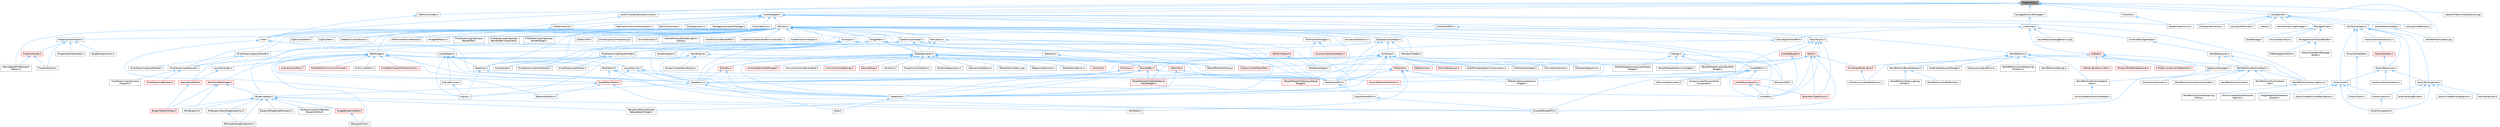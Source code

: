 digraph "PlatformFile.h"
{
 // INTERACTIVE_SVG=YES
 // LATEX_PDF_SIZE
  bgcolor="transparent";
  edge [fontname=Helvetica,fontsize=10,labelfontname=Helvetica,labelfontsize=10];
  node [fontname=Helvetica,fontsize=10,shape=box,height=0.2,width=0.4];
  Node1 [id="Node000001",label="PlatformFile.h",height=0.2,width=0.4,color="gray40", fillcolor="grey60", style="filled", fontcolor="black",tooltip=" "];
  Node1 -> Node2 [id="edge1_Node000001_Node000002",dir="back",color="steelblue1",style="solid",tooltip=" "];
  Node2 [id="Node000002",label="Core.h",height=0.2,width=0.4,color="grey40", fillcolor="white", style="filled",URL="$d6/dd7/Core_8h.html",tooltip=" "];
  Node2 -> Node3 [id="edge2_Node000002_Node000003",dir="back",color="steelblue1",style="solid",tooltip=" "];
  Node3 [id="Node000003",label="CoreUObject.h",height=0.2,width=0.4,color="grey40", fillcolor="white", style="filled",URL="$d0/ded/CoreUObject_8h.html",tooltip=" "];
  Node3 -> Node4 [id="edge3_Node000003_Node000004",dir="back",color="steelblue1",style="solid",tooltip=" "];
  Node4 [id="Node000004",label="Engine.h",height=0.2,width=0.4,color="grey40", fillcolor="white", style="filled",URL="$d1/d34/Public_2Engine_8h.html",tooltip=" "];
  Node3 -> Node5 [id="edge4_Node000003_Node000005",dir="back",color="steelblue1",style="solid",tooltip=" "];
  Node5 [id="Node000005",label="EngineMinimal.h",height=0.2,width=0.4,color="grey40", fillcolor="white", style="filled",URL="$d0/d2c/EngineMinimal_8h.html",tooltip=" "];
  Node5 -> Node4 [id="edge5_Node000005_Node000004",dir="back",color="steelblue1",style="solid",tooltip=" "];
  Node3 -> Node6 [id="edge6_Node000003_Node000006",dir="back",color="steelblue1",style="solid",tooltip=" "];
  Node6 [id="Node000006",label="SlateBasics.h",height=0.2,width=0.4,color="grey40", fillcolor="white", style="filled",URL="$da/d2f/SlateBasics_8h.html",tooltip=" "];
  Node6 -> Node4 [id="edge7_Node000006_Node000004",dir="back",color="steelblue1",style="solid",tooltip=" "];
  Node6 -> Node7 [id="edge8_Node000006_Node000007",dir="back",color="steelblue1",style="solid",tooltip=" "];
  Node7 [id="Node000007",label="Slate.h",height=0.2,width=0.4,color="grey40", fillcolor="white", style="filled",URL="$d2/dc0/Slate_8h.html",tooltip=" "];
  Node6 -> Node8 [id="edge9_Node000006_Node000008",dir="back",color="steelblue1",style="solid",tooltip=" "];
  Node8 [id="Node000008",label="SlateExtras.h",height=0.2,width=0.4,color="grey40", fillcolor="white", style="filled",URL="$d8/dec/SlateExtras_8h.html",tooltip=" "];
  Node8 -> Node7 [id="edge10_Node000008_Node000007",dir="back",color="steelblue1",style="solid",tooltip=" "];
  Node6 -> Node9 [id="edge11_Node000006_Node000009",dir="back",color="steelblue1",style="solid",tooltip=" "];
  Node9 [id="Node000009",label="UnrealEd.h",height=0.2,width=0.4,color="grey40", fillcolor="white", style="filled",URL="$d2/d5f/UnrealEd_8h.html",tooltip=" "];
  Node3 -> Node10 [id="edge12_Node000003_Node000010",dir="back",color="steelblue1",style="solid",tooltip=" "];
  Node10 [id="Node000010",label="SlateCore.h",height=0.2,width=0.4,color="grey40", fillcolor="white", style="filled",URL="$dc/d03/SlateCore_8h.html",tooltip=" "];
  Node10 -> Node4 [id="edge13_Node000010_Node000004",dir="back",color="steelblue1",style="solid",tooltip=" "];
  Node10 -> Node6 [id="edge14_Node000010_Node000006",dir="back",color="steelblue1",style="solid",tooltip=" "];
  Node2 -> Node4 [id="edge15_Node000002_Node000004",dir="back",color="steelblue1",style="solid",tooltip=" "];
  Node2 -> Node6 [id="edge16_Node000002_Node000006",dir="back",color="steelblue1",style="solid",tooltip=" "];
  Node1 -> Node11 [id="edge17_Node000001_Node000011",dir="back",color="steelblue1",style="solid",tooltip=" "];
  Node11 [id="Node000011",label="CoreDelegates.h",height=0.2,width=0.4,color="grey40", fillcolor="white", style="filled",URL="$d9/dc2/CoreDelegates_8h.html",tooltip=" "];
  Node11 -> Node12 [id="edge18_Node000011_Node000012",dir="back",color="steelblue1",style="solid",tooltip=" "];
  Node12 [id="Node000012",label="ApplicationLifecycleComponent.h",height=0.2,width=0.4,color="grey40", fillcolor="white", style="filled",URL="$de/db6/ApplicationLifecycleComponent_8h.html",tooltip=" "];
  Node11 -> Node13 [id="edge19_Node000011_Node000013",dir="back",color="steelblue1",style="solid",tooltip=" "];
  Node13 [id="Node000013",label="CallbackDevice.h",height=0.2,width=0.4,color="grey40", fillcolor="white", style="filled",URL="$d1/d7e/CallbackDevice_8h.html",tooltip=" "];
  Node13 -> Node2 [id="edge20_Node000013_Node000002",dir="back",color="steelblue1",style="solid",tooltip=" "];
  Node11 -> Node2 [id="edge21_Node000011_Node000002",dir="back",color="steelblue1",style="solid",tooltip=" "];
  Node11 -> Node14 [id="edge22_Node000011_Node000014",dir="back",color="steelblue1",style="solid",tooltip=" "];
  Node14 [id="Node000014",label="CoreSharedPCH.h",height=0.2,width=0.4,color="grey40", fillcolor="white", style="filled",URL="$d8/de5/CoreSharedPCH_8h.html",tooltip=" "];
  Node14 -> Node15 [id="edge23_Node000014_Node000015",dir="back",color="steelblue1",style="solid",tooltip=" "];
  Node15 [id="Node000015",label="CoreUObjectSharedPCH.h",height=0.2,width=0.4,color="grey40", fillcolor="white", style="filled",URL="$de/d2f/CoreUObjectSharedPCH_8h.html",tooltip=" "];
  Node15 -> Node16 [id="edge24_Node000015_Node000016",dir="back",color="steelblue1",style="solid",tooltip=" "];
  Node16 [id="Node000016",label="SlateSharedPCH.h",height=0.2,width=0.4,color="grey40", fillcolor="white", style="filled",URL="$d1/dfc/SlateSharedPCH_8h.html",tooltip=" "];
  Node16 -> Node17 [id="edge25_Node000016_Node000017",dir="back",color="steelblue1",style="solid",tooltip=" "];
  Node17 [id="Node000017",label="EngineSharedPCH.h",height=0.2,width=0.4,color="grey40", fillcolor="white", style="filled",URL="$dc/dbb/EngineSharedPCH_8h.html",tooltip=" "];
  Node17 -> Node18 [id="edge26_Node000017_Node000018",dir="back",color="steelblue1",style="solid",tooltip=" "];
  Node18 [id="Node000018",label="UnrealEdSharedPCH.h",height=0.2,width=0.4,color="grey40", fillcolor="white", style="filled",URL="$d1/de6/UnrealEdSharedPCH_8h.html",tooltip=" "];
  Node11 -> Node19 [id="edge27_Node000011_Node000019",dir="back",color="steelblue1",style="solid",tooltip=" "];
  Node19 [id="Node000019",label="KeyChainUtilities.h",height=0.2,width=0.4,color="grey40", fillcolor="white", style="filled",URL="$db/d66/KeyChainUtilities_8h.html",tooltip=" "];
  Node11 -> Node20 [id="edge28_Node000011_Node000020",dir="back",color="steelblue1",style="solid",tooltip=" "];
  Node20 [id="Node000020",label="NullApplication.h",height=0.2,width=0.4,color="grey40", fillcolor="white", style="filled",URL="$d8/deb/NullApplication_8h.html",tooltip=" "];
  Node11 -> Node21 [id="edge29_Node000011_Node000021",dir="back",color="steelblue1",style="solid",tooltip=" "];
  Node21 [id="Node000021",label="PackageLocalizationManager.h",height=0.2,width=0.4,color="grey40", fillcolor="white", style="filled",URL="$d6/d19/PackageLocalizationManager_8h.html",tooltip=" "];
  Node11 -> Node22 [id="edge30_Node000011_Node000022",dir="back",color="steelblue1",style="solid",tooltip=" "];
  Node22 [id="Node000022",label="RuntimeErrors.h",height=0.2,width=0.4,color="grey40", fillcolor="white", style="filled",URL="$de/d4b/RuntimeErrors_8h.html",tooltip=" "];
  Node11 -> Node23 [id="edge31_Node000011_Node000023",dir="back",color="steelblue1",style="solid",tooltip=" "];
  Node23 [id="Node000023",label="SWindow.h",height=0.2,width=0.4,color="grey40", fillcolor="white", style="filled",URL="$d2/d6d/SWindow_8h.html",tooltip=" "];
  Node23 -> Node24 [id="edge32_Node000023_Node000024",dir="back",color="steelblue1",style="solid",tooltip=" "];
  Node24 [id="Node000024",label="AnimationEditorUtils.h",height=0.2,width=0.4,color="grey40", fillcolor="white", style="filled",URL="$df/d23/AnimationEditorUtils_8h.html",tooltip=" "];
  Node23 -> Node25 [id="edge33_Node000023_Node000025",dir="back",color="steelblue1",style="solid",tooltip=" "];
  Node25 [id="Node000025",label="BlueprintEditor.h",height=0.2,width=0.4,color="grey40", fillcolor="white", style="filled",URL="$df/d7d/BlueprintEditor_8h.html",tooltip=" "];
  Node25 -> Node26 [id="edge34_Node000025_Node000026",dir="back",color="steelblue1",style="solid",tooltip=" "];
  Node26 [id="Node000026",label="BPVariableDragDropAction.h",height=0.2,width=0.4,color="grey40", fillcolor="white", style="filled",URL="$dd/d23/BPVariableDragDropAction_8h.html",tooltip=" "];
  Node25 -> Node27 [id="edge35_Node000025_Node000027",dir="back",color="steelblue1",style="solid",tooltip=" "];
  Node27 [id="Node000027",label="BlueprintDragDropMenuItem.h",height=0.2,width=0.4,color="grey40", fillcolor="white", style="filled",URL="$dc/deb/BlueprintDragDropMenuItem_8h.html",tooltip=" "];
  Node25 -> Node28 [id="edge36_Node000025_Node000028",dir="back",color="steelblue1",style="solid",tooltip=" "];
  Node28 [id="Node000028",label="BlueprintEditorModes.h",height=0.2,width=0.4,color="red", fillcolor="#FFF0F0", style="filled",URL="$d9/d70/BlueprintEditorModes_8h.html",tooltip=" "];
  Node25 -> Node30 [id="edge37_Node000025_Node000030",dir="back",color="steelblue1",style="solid",tooltip=" "];
  Node30 [id="Node000030",label="IDisplayClusterConfigurator\lBlueprintEditor.h",height=0.2,width=0.4,color="grey40", fillcolor="white", style="filled",URL="$dd/d4b/IDisplayClusterConfiguratorBlueprintEditor_8h.html",tooltip=" "];
  Node25 -> Node31 [id="edge38_Node000025_Node000031",dir="back",color="steelblue1",style="solid",tooltip=" "];
  Node31 [id="Node000031",label="MyBlueprintItemDragDropAction.h",height=0.2,width=0.4,color="grey40", fillcolor="white", style="filled",URL="$da/d11/MyBlueprintItemDragDropAction_8h.html",tooltip=" "];
  Node31 -> Node26 [id="edge39_Node000031_Node000026",dir="back",color="steelblue1",style="solid",tooltip=" "];
  Node25 -> Node32 [id="edge40_Node000025_Node000032",dir="back",color="steelblue1",style="solid",tooltip=" "];
  Node32 [id="Node000032",label="SBlueprintEditorSelected\lDebugObjectWidget.h",height=0.2,width=0.4,color="grey40", fillcolor="white", style="filled",URL="$de/d6c/SBlueprintEditorSelectedDebugObjectWidget_8h.html",tooltip=" "];
  Node25 -> Node33 [id="edge41_Node000025_Node000033",dir="back",color="steelblue1",style="solid",tooltip=" "];
  Node33 [id="Node000033",label="SMyBlueprint.h",height=0.2,width=0.4,color="grey40", fillcolor="white", style="filled",URL="$d3/d34/SMyBlueprint_8h.html",tooltip=" "];
  Node25 -> Node34 [id="edge42_Node000025_Node000034",dir="back",color="steelblue1",style="solid",tooltip=" "];
  Node34 [id="Node000034",label="SSCSEditor.h",height=0.2,width=0.4,color="grey40", fillcolor="white", style="filled",URL="$d0/d2e/SSCSEditor_8h.html",tooltip=" "];
  Node25 -> Node35 [id="edge43_Node000025_Node000035",dir="back",color="steelblue1",style="solid",tooltip=" "];
  Node35 [id="Node000035",label="WidgetBlueprintEditor.h",height=0.2,width=0.4,color="red", fillcolor="#FFF0F0", style="filled",URL="$d6/d04/WidgetBlueprintEditor_8h.html",tooltip=" "];
  Node35 -> Node36 [id="edge44_Node000035_Node000036",dir="back",color="steelblue1",style="solid",tooltip=" "];
  Node36 [id="Node000036",label="SDesignerView.h",height=0.2,width=0.4,color="grey40", fillcolor="white", style="filled",URL="$d2/d14/SDesignerView_8h.html",tooltip=" "];
  Node23 -> Node38 [id="edge45_Node000023_Node000038",dir="back",color="steelblue1",style="solid",tooltip=" "];
  Node38 [id="Node000038",label="Dialogs.h",height=0.2,width=0.4,color="grey40", fillcolor="white", style="filled",URL="$d2/d5c/Dialogs_8h.html",tooltip=" "];
  Node38 -> Node39 [id="edge46_Node000038_Node000039",dir="back",color="steelblue1",style="solid",tooltip=" "];
  Node39 [id="Node000039",label="SRigVMGraphBreakLinksWidget.h",height=0.2,width=0.4,color="grey40", fillcolor="white", style="filled",URL="$d8/d4a/SRigVMGraphBreakLinksWidget_8h.html",tooltip=" "];
  Node38 -> Node40 [id="edge47_Node000038_Node000040",dir="back",color="steelblue1",style="solid",tooltip=" "];
  Node40 [id="Node000040",label="SRigVMGraphFunctionBulkEdit\lWidget.h",height=0.2,width=0.4,color="grey40", fillcolor="white", style="filled",URL="$db/dbf/SRigVMGraphFunctionBulkEditWidget_8h.html",tooltip=" "];
  Node38 -> Node41 [id="edge48_Node000038_Node000041",dir="back",color="steelblue1",style="solid",tooltip=" "];
  Node41 [id="Node000041",label="SRigVMGraphFunctionLocalization\lWidget.h",height=0.2,width=0.4,color="grey40", fillcolor="white", style="filled",URL="$dd/d59/SRigVMGraphFunctionLocalizationWidget_8h.html",tooltip=" "];
  Node38 -> Node9 [id="edge49_Node000038_Node000009",dir="back",color="steelblue1",style="solid",tooltip=" "];
  Node23 -> Node42 [id="edge50_Node000023_Node000042",dir="back",color="steelblue1",style="solid",tooltip=" "];
  Node42 [id="Node000042",label="DlgPickAssetPath.h",height=0.2,width=0.4,color="grey40", fillcolor="white", style="filled",URL="$db/d31/DlgPickAssetPath_8h.html",tooltip=" "];
  Node23 -> Node43 [id="edge51_Node000023_Node000043",dir="back",color="steelblue1",style="solid",tooltip=" "];
  Node43 [id="Node000043",label="DlgPickPath.h",height=0.2,width=0.4,color="grey40", fillcolor="white", style="filled",URL="$d9/d16/DlgPickPath_8h.html",tooltip=" "];
  Node23 -> Node44 [id="edge52_Node000023_Node000044",dir="back",color="steelblue1",style="solid",tooltip=" "];
  Node44 [id="Node000044",label="EditorEngine.h",height=0.2,width=0.4,color="grey40", fillcolor="white", style="filled",URL="$da/d0c/EditorEngine_8h.html",tooltip=" "];
  Node44 -> Node45 [id="edge53_Node000044_Node000045",dir="back",color="steelblue1",style="solid",tooltip=" "];
  Node45 [id="Node000045",label="BookMarkTypeActions.h",height=0.2,width=0.4,color="red", fillcolor="#FFF0F0", style="filled",URL="$d0/d2f/BookMarkTypeActions_8h.html",tooltip=" "];
  Node44 -> Node47 [id="edge54_Node000044_Node000047",dir="back",color="steelblue1",style="solid",tooltip=" "];
  Node47 [id="Node000047",label="Editor.h",height=0.2,width=0.4,color="red", fillcolor="#FFF0F0", style="filled",URL="$de/d6e/Editor_8h.html",tooltip=" "];
  Node47 -> Node48 [id="edge55_Node000047_Node000048",dir="back",color="steelblue1",style="solid",tooltip=" "];
  Node48 [id="Node000048",label="AnimGraphNode_Base.h",height=0.2,width=0.4,color="red", fillcolor="#FFF0F0", style="filled",URL="$d0/dfb/AnimGraphNode__Base_8h.html",tooltip=" "];
  Node48 -> Node139 [id="edge56_Node000048_Node000139",dir="back",color="steelblue1",style="solid",tooltip=" "];
  Node139 [id="Node000139",label="K2Node_AnimNodeReference.h",height=0.2,width=0.4,color="grey40", fillcolor="white", style="filled",URL="$d2/d81/K2Node__AnimNodeReference_8h.html",tooltip=" "];
  Node47 -> Node45 [id="edge57_Node000047_Node000045",dir="back",color="steelblue1",style="solid",tooltip=" "];
  Node47 -> Node142 [id="edge58_Node000047_Node000142",dir="back",color="steelblue1",style="solid",tooltip=" "];
  Node142 [id="Node000142",label="DisplayClusterObjectRef.h",height=0.2,width=0.4,color="red", fillcolor="#FFF0F0", style="filled",URL="$d9/d87/DisplayClusterObjectRef_8h.html",tooltip=" "];
  Node47 -> Node219 [id="edge59_Node000047_Node000219",dir="back",color="steelblue1",style="solid",tooltip=" "];
  Node219 [id="Node000219",label="SubTrackEditorBase.h",height=0.2,width=0.4,color="grey40", fillcolor="white", style="filled",URL="$db/d33/SubTrackEditorBase_8h.html",tooltip=" "];
  Node47 -> Node9 [id="edge60_Node000047_Node000009",dir="back",color="steelblue1",style="solid",tooltip=" "];
  Node47 -> Node220 [id="edge61_Node000047_Node000220",dir="back",color="steelblue1",style="solid",tooltip=" "];
  Node220 [id="Node000220",label="UnrealEdMisc.h",height=0.2,width=0.4,color="grey40", fillcolor="white", style="filled",URL="$da/d70/UnrealEdMisc_8h.html",tooltip=" "];
  Node220 -> Node221 [id="edge62_Node000220_Node000221",dir="back",color="steelblue1",style="solid",tooltip=" "];
  Node221 [id="Node000221",label="AssetEditorToolkit.h",height=0.2,width=0.4,color="red", fillcolor="#FFF0F0", style="filled",URL="$d9/d8b/AssetEditorToolkit_8h.html",tooltip=" "];
  Node221 -> Node170 [id="edge63_Node000221_Node000170",dir="back",color="steelblue1",style="solid",tooltip=" "];
  Node170 [id="Node000170",label="BaseAssetToolkit.h",height=0.2,width=0.4,color="grey40", fillcolor="white", style="filled",URL="$d4/d85/BaseAssetToolkit_8h.html",tooltip=" "];
  Node221 -> Node25 [id="edge64_Node000221_Node000025",dir="back",color="steelblue1",style="solid",tooltip=" "];
  Node221 -> Node18 [id="edge65_Node000221_Node000018",dir="back",color="steelblue1",style="solid",tooltip=" "];
  Node220 -> Node263 [id="edge66_Node000220_Node000263",dir="back",color="steelblue1",style="solid",tooltip=" "];
  Node263 [id="Node000263",label="DisplayClusterPreviewShare\lComponent.h",height=0.2,width=0.4,color="grey40", fillcolor="white", style="filled",URL="$d0/d2c/DisplayClusterPreviewShareComponent_8h.html",tooltip=" "];
  Node220 -> Node264 [id="edge67_Node000220_Node000264",dir="back",color="steelblue1",style="solid",tooltip=" "];
  Node264 [id="Node000264",label="FractureEditorModeToolkit.h",height=0.2,width=0.4,color="red", fillcolor="#FFF0F0", style="filled",URL="$da/d01/FractureEditorModeToolkit_8h.html",tooltip=" "];
  Node220 -> Node165 [id="edge68_Node000220_Node000165",dir="back",color="steelblue1",style="solid",tooltip=" "];
  Node165 [id="Node000165",label="LevelEditorViewport.h",height=0.2,width=0.4,color="red", fillcolor="#FFF0F0", style="filled",URL="$d4/ddf/LevelEditorViewport_8h.html",tooltip=" "];
  Node165 -> Node45 [id="edge69_Node000165_Node000045",dir="back",color="steelblue1",style="solid",tooltip=" "];
  Node165 -> Node9 [id="edge70_Node000165_Node000009",dir="back",color="steelblue1",style="solid",tooltip=" "];
  Node220 -> Node9 [id="edge71_Node000220_Node000009",dir="back",color="steelblue1",style="solid",tooltip=" "];
  Node220 -> Node265 [id="edge72_Node000220_Node000265",dir="back",color="steelblue1",style="solid",tooltip=" "];
  Node265 [id="Node000265",label="VPScoutingSubsystem.h",height=0.2,width=0.4,color="grey40", fillcolor="white", style="filled",URL="$df/d2a/VPScoutingSubsystem_8h.html",tooltip=" "];
  Node47 -> Node18 [id="edge73_Node000047_Node000018",dir="back",color="steelblue1",style="solid",tooltip=" "];
  Node44 -> Node9 [id="edge74_Node000044_Node000009",dir="back",color="steelblue1",style="solid",tooltip=" "];
  Node44 -> Node266 [id="edge75_Node000044_Node000266",dir="back",color="steelblue1",style="solid",tooltip=" "];
  Node266 [id="Node000266",label="UnrealEdEngine.h",height=0.2,width=0.4,color="red", fillcolor="#FFF0F0", style="filled",URL="$d2/d51/UnrealEdEngine_8h.html",tooltip=" "];
  Node266 -> Node9 [id="edge76_Node000266_Node000009",dir="back",color="steelblue1",style="solid",tooltip=" "];
  Node44 -> Node18 [id="edge77_Node000044_Node000018",dir="back",color="steelblue1",style="solid",tooltip=" "];
  Node23 -> Node268 [id="edge78_Node000023_Node000268",dir="back",color="steelblue1",style="solid",tooltip=" "];
  Node268 [id="Node000268",label="FeedbackContextEditor.h",height=0.2,width=0.4,color="grey40", fillcolor="white", style="filled",URL="$de/d93/FeedbackContextEditor_8h.html",tooltip=" "];
  Node23 -> Node269 [id="edge79_Node000023_Node000269",dir="back",color="steelblue1",style="solid",tooltip=" "];
  Node269 [id="Node000269",label="GameEngine.h",height=0.2,width=0.4,color="grey40", fillcolor="white", style="filled",URL="$d7/d1f/GameEngine_8h.html",tooltip=" "];
  Node269 -> Node270 [id="edge80_Node000269_Node000270",dir="back",color="steelblue1",style="solid",tooltip=" "];
  Node270 [id="Node000270",label="DisplayClusterGameEngine.h",height=0.2,width=0.4,color="grey40", fillcolor="white", style="filled",URL="$da/d8f/DisplayClusterGameEngine_8h.html",tooltip=" "];
  Node269 -> Node142 [id="edge81_Node000269_Node000142",dir="back",color="steelblue1",style="solid",tooltip=" "];
  Node269 -> Node4 [id="edge82_Node000269_Node000004",dir="back",color="steelblue1",style="solid",tooltip=" "];
  Node23 -> Node271 [id="edge83_Node000023_Node000271",dir="back",color="steelblue1",style="solid",tooltip=" "];
  Node271 [id="Node000271",label="IPIEPreviewDeviceModule.h",height=0.2,width=0.4,color="grey40", fillcolor="white", style="filled",URL="$d1/d37/IPIEPreviewDeviceModule_8h.html",tooltip=" "];
  Node23 -> Node272 [id="edge84_Node000023_Node000272",dir="back",color="steelblue1",style="solid",tooltip=" "];
  Node272 [id="Node000272",label="IPixelStreaming2InputHandler.h",height=0.2,width=0.4,color="grey40", fillcolor="white", style="filled",URL="$df/d15/IPixelStreaming2InputHandler_8h.html",tooltip=" "];
  Node272 -> Node273 [id="edge85_Node000272_Node000273",dir="back",color="steelblue1",style="solid",tooltip=" "];
  Node273 [id="Node000273",label="IPixelStreaming2InputModule.h",height=0.2,width=0.4,color="grey40", fillcolor="white", style="filled",URL="$df/d2f/IPixelStreaming2InputModule_8h.html",tooltip=" "];
  Node272 -> Node274 [id="edge86_Node000272_Node000274",dir="back",color="steelblue1",style="solid",tooltip=" "];
  Node274 [id="Node000274",label="IPixelStreaming2Module.h",height=0.2,width=0.4,color="grey40", fillcolor="white", style="filled",URL="$d5/dad/IPixelStreaming2Module_8h.html",tooltip=" "];
  Node272 -> Node275 [id="edge87_Node000272_Node000275",dir="back",color="steelblue1",style="solid",tooltip=" "];
  Node275 [id="Node000275",label="InputHandler.h",height=0.2,width=0.4,color="grey40", fillcolor="white", style="filled",URL="$df/d2f/InputHandler_8h.html",tooltip=" "];
  Node23 -> Node276 [id="edge88_Node000023_Node000276",dir="back",color="steelblue1",style="solid",tooltip=" "];
  Node276 [id="Node000276",label="IPixelStreamingInputHandler.h",height=0.2,width=0.4,color="grey40", fillcolor="white", style="filled",URL="$d2/d0f/IPixelStreamingInputHandler_8h.html",tooltip=" "];
  Node276 -> Node277 [id="edge89_Node000276_Node000277",dir="back",color="steelblue1",style="solid",tooltip=" "];
  Node277 [id="Node000277",label="IPixelStreamingInputModule.h",height=0.2,width=0.4,color="grey40", fillcolor="white", style="filled",URL="$da/d36/IPixelStreamingInputModule_8h.html",tooltip=" "];
  Node276 -> Node278 [id="edge90_Node000276_Node000278",dir="back",color="steelblue1",style="solid",tooltip=" "];
  Node278 [id="Node000278",label="IPixelStreamingStreamer.h",height=0.2,width=0.4,color="grey40", fillcolor="white", style="filled",URL="$d8/d28/IPixelStreamingStreamer_8h.html",tooltip=" "];
  Node278 -> Node279 [id="edge91_Node000278_Node000279",dir="back",color="steelblue1",style="solid",tooltip=" "];
  Node279 [id="Node000279",label="IPixelStreamingModule.h",height=0.2,width=0.4,color="red", fillcolor="#FFF0F0", style="filled",URL="$d2/d87/IPixelStreamingModule_8h.html",tooltip=" "];
  Node278 -> Node281 [id="edge92_Node000278_Node000281",dir="back",color="steelblue1",style="solid",tooltip=" "];
  Node281 [id="Node000281",label="PixelStreamingVideoInput\lViewport.h",height=0.2,width=0.4,color="grey40", fillcolor="white", style="filled",URL="$d1/dbc/PixelStreamingVideoInputViewport_8h.html",tooltip=" "];
  Node23 -> Node278 [id="edge93_Node000023_Node000278",dir="back",color="steelblue1",style="solid",tooltip=" "];
  Node23 -> Node282 [id="edge94_Node000023_Node000282",dir="back",color="steelblue1",style="solid",tooltip=" "];
  Node282 [id="Node000282",label="IWidgetReflector.h",height=0.2,width=0.4,color="grey40", fillcolor="white", style="filled",URL="$d4/d66/IWidgetReflector_8h.html",tooltip=" "];
  Node23 -> Node275 [id="edge95_Node000023_Node000275",dir="back",color="steelblue1",style="solid",tooltip=" "];
  Node23 -> Node283 [id="edge96_Node000023_Node000283",dir="back",color="steelblue1",style="solid",tooltip=" "];
  Node283 [id="Node000283",label="MenuStack.h",height=0.2,width=0.4,color="grey40", fillcolor="white", style="filled",URL="$d8/d80/MenuStack_8h.html",tooltip=" "];
  Node283 -> Node284 [id="edge97_Node000283_Node000284",dir="back",color="steelblue1",style="solid",tooltip=" "];
  Node284 [id="Node000284",label="SlateApplication.h",height=0.2,width=0.4,color="grey40", fillcolor="white", style="filled",URL="$db/d28/SlateApplication_8h.html",tooltip=" "];
  Node284 -> Node285 [id="edge98_Node000284_Node000285",dir="back",color="steelblue1",style="solid",tooltip=" "];
  Node285 [id="Node000285",label="AnimatedAttributeManager.h",height=0.2,width=0.4,color="red", fillcolor="#FFF0F0", style="filled",URL="$d8/d68/AnimatedAttributeManager_8h.html",tooltip=" "];
  Node284 -> Node287 [id="edge99_Node000284_Node000287",dir="back",color="steelblue1",style="solid",tooltip=" "];
  Node287 [id="Node000287",label="CommonUIActionRouterBase.h",height=0.2,width=0.4,color="grey40", fillcolor="white", style="filled",URL="$d9/dd5/CommonUIActionRouterBase_8h.html",tooltip=" "];
  Node284 -> Node288 [id="edge100_Node000284_Node000288",dir="back",color="steelblue1",style="solid",tooltip=" "];
  Node288 [id="Node000288",label="CommonUIInputSettings.h",height=0.2,width=0.4,color="red", fillcolor="#FFF0F0", style="filled",URL="$d4/d5b/CommonUIInputSettings_8h.html",tooltip=" "];
  Node284 -> Node290 [id="edge101_Node000284_Node000290",dir="back",color="steelblue1",style="solid",tooltip=" "];
  Node290 [id="Node000290",label="DelayedDrag.h",height=0.2,width=0.4,color="red", fillcolor="#FFF0F0", style="filled",URL="$d7/d2b/DelayedDrag_8h.html",tooltip=" "];
  Node284 -> Node315 [id="edge102_Node000284_Node000315",dir="back",color="steelblue1",style="solid",tooltip=" "];
  Node315 [id="Node000315",label="PaintUtils.h",height=0.2,width=0.4,color="grey40", fillcolor="white", style="filled",URL="$d9/da6/PaintUtils_8h.html",tooltip=" "];
  Node284 -> Node316 [id="edge103_Node000284_Node000316",dir="back",color="steelblue1",style="solid",tooltip=" "];
  Node316 [id="Node000316",label="PropertyInfoViewStyle.h",height=0.2,width=0.4,color="grey40", fillcolor="white", style="filled",URL="$d0/da8/PropertyInfoViewStyle_8h.html",tooltip=" "];
  Node284 -> Node317 [id="edge104_Node000284_Node000317",dir="back",color="steelblue1",style="solid",tooltip=" "];
  Node317 [id="Node000317",label="SComboBox.h",height=0.2,width=0.4,color="red", fillcolor="#FFF0F0", style="filled",URL="$d2/dd5/SComboBox_8h.html",tooltip=" "];
  Node317 -> Node32 [id="edge105_Node000317_Node000032",dir="back",color="steelblue1",style="solid",tooltip=" "];
  Node317 -> Node332 [id="edge106_Node000317_Node000332",dir="back",color="steelblue1",style="solid",tooltip=" "];
  Node332 [id="Node000332",label="SRigVMGraphPinEditableName\lValueWidget.h",height=0.2,width=0.4,color="red", fillcolor="#FFF0F0", style="filled",URL="$da/d0c/SRigVMGraphPinEditableNameValueWidget_8h.html",tooltip=" "];
  Node317 -> Node335 [id="edge107_Node000317_Node000335",dir="back",color="steelblue1",style="solid",tooltip=" "];
  Node335 [id="Node000335",label="SRigVMGraphPinNameListValue\lWidget.h",height=0.2,width=0.4,color="red", fillcolor="#FFF0F0", style="filled",URL="$dc/dac/SRigVMGraphPinNameListValueWidget_8h.html",tooltip=" "];
  Node317 -> Node6 [id="edge108_Node000317_Node000006",dir="back",color="steelblue1",style="solid",tooltip=" "];
  Node317 -> Node8 [id="edge109_Node000317_Node000008",dir="back",color="steelblue1",style="solid",tooltip=" "];
  Node317 -> Node16 [id="edge110_Node000317_Node000016",dir="back",color="steelblue1",style="solid",tooltip=" "];
  Node284 -> Node351 [id="edge111_Node000284_Node000351",dir="back",color="steelblue1",style="solid",tooltip=" "];
  Node351 [id="Node000351",label="SGridLineSpacingList.h",height=0.2,width=0.4,color="grey40", fillcolor="white", style="filled",URL="$db/d48/SGridLineSpacingList_8h.html",tooltip=" "];
  Node284 -> Node352 [id="edge112_Node000284_Node000352",dir="back",color="steelblue1",style="solid",tooltip=" "];
  Node352 [id="Node000352",label="SNumericDropDown.h",height=0.2,width=0.4,color="grey40", fillcolor="white", style="filled",URL="$d3/d12/SNumericDropDown_8h.html",tooltip=" "];
  Node284 -> Node235 [id="edge113_Node000284_Node000235",dir="back",color="steelblue1",style="solid",tooltip=" "];
  Node235 [id="Node000235",label="SRigVMActionMenu.cpp",height=0.2,width=0.4,color="grey40", fillcolor="white", style="filled",URL="$dc/d4c/SRigVMActionMenu_8cpp.html",tooltip=" "];
  Node284 -> Node353 [id="edge114_Node000284_Node000353",dir="back",color="steelblue1",style="solid",tooltip=" "];
  Node353 [id="Node000353",label="SRigVMBulkEditDialog.h",height=0.2,width=0.4,color="grey40", fillcolor="white", style="filled",URL="$dd/d89/SRigVMBulkEditDialog_8h.html",tooltip=" "];
  Node284 -> Node354 [id="edge115_Node000284_Node000354",dir="back",color="steelblue1",style="solid",tooltip=" "];
  Node354 [id="Node000354",label="SSegmentedControl.h",height=0.2,width=0.4,color="grey40", fillcolor="white", style="filled",URL="$d3/d4f/SSegmentedControl_8h.html",tooltip=" "];
  Node284 -> Node355 [id="edge116_Node000284_Node000355",dir="back",color="steelblue1",style="solid",tooltip=" "];
  Node355 [id="Node000355",label="SSpinBox.h",height=0.2,width=0.4,color="red", fillcolor="#FFF0F0", style="filled",URL="$d5/da5/SSpinBox_8h.html",tooltip=" "];
  Node355 -> Node6 [id="edge117_Node000355_Node000006",dir="back",color="steelblue1",style="solid",tooltip=" "];
  Node355 -> Node8 [id="edge118_Node000355_Node000008",dir="back",color="steelblue1",style="solid",tooltip=" "];
  Node284 -> Node6 [id="edge119_Node000284_Node000006",dir="back",color="steelblue1",style="solid",tooltip=" "];
  Node284 -> Node8 [id="edge120_Node000284_Node000008",dir="back",color="steelblue1",style="solid",tooltip=" "];
  Node284 -> Node369 [id="edge121_Node000284_Node000369",dir="back",color="steelblue1",style="solid",tooltip=" "];
  Node369 [id="Node000369",label="SlateMaterialBrush.h",height=0.2,width=0.4,color="grey40", fillcolor="white", style="filled",URL="$d0/d58/SlateMaterialBrush_8h.html",tooltip=" "];
  Node284 -> Node16 [id="edge122_Node000284_Node000016",dir="back",color="steelblue1",style="solid",tooltip=" "];
  Node284 -> Node219 [id="edge123_Node000284_Node000219",dir="back",color="steelblue1",style="solid",tooltip=" "];
  Node284 -> Node370 [id="edge124_Node000284_Node000370",dir="back",color="steelblue1",style="solid",tooltip=" "];
  Node370 [id="Node000370",label="UtilsCore.h",height=0.2,width=0.4,color="red", fillcolor="#FFF0F0", style="filled",URL="$d2/d12/UtilsCore_8h.html",tooltip=" "];
  Node283 -> Node6 [id="edge125_Node000283_Node000006",dir="back",color="steelblue1",style="solid",tooltip=" "];
  Node283 -> Node8 [id="edge126_Node000283_Node000008",dir="back",color="steelblue1",style="solid",tooltip=" "];
  Node283 -> Node16 [id="edge127_Node000283_Node000016",dir="back",color="steelblue1",style="solid",tooltip=" "];
  Node23 -> Node372 [id="edge128_Node000023_Node000372",dir="back",color="steelblue1",style="solid",tooltip=" "];
  Node372 [id="Node000372",label="NotificationManager.h",height=0.2,width=0.4,color="grey40", fillcolor="white", style="filled",URL="$dc/dc7/NotificationManager_8h.html",tooltip=" "];
  Node372 -> Node373 [id="edge129_Node000372_Node000373",dir="back",color="steelblue1",style="solid",tooltip=" "];
  Node373 [id="Node000373",label="AsyncCompilationHelpers.h",height=0.2,width=0.4,color="red", fillcolor="#FFF0F0", style="filled",URL="$df/df6/AsyncCompilationHelpers_8h.html",tooltip=" "];
  Node372 -> Node8 [id="edge130_Node000372_Node000008",dir="back",color="steelblue1",style="solid",tooltip=" "];
  Node23 -> Node376 [id="edge131_Node000023_Node000376",dir="back",color="steelblue1",style="solid",tooltip=" "];
  Node376 [id="Node000376",label="PixelStreamingVideoInput\lBackBuffer.h",height=0.2,width=0.4,color="grey40", fillcolor="white", style="filled",URL="$d8/d0b/PixelStreamingVideoInputBackBuffer_8h.html",tooltip=" "];
  Node23 -> Node377 [id="edge132_Node000023_Node000377",dir="back",color="steelblue1",style="solid",tooltip=" "];
  Node377 [id="Node000377",label="PixelStreamingVideoInput\lBackBufferComposited.h",height=0.2,width=0.4,color="grey40", fillcolor="white", style="filled",URL="$d8/d36/PixelStreamingVideoInputBackBufferComposited_8h.html",tooltip=" "];
  Node23 -> Node378 [id="edge133_Node000023_Node000378",dir="back",color="steelblue1",style="solid",tooltip=" "];
  Node378 [id="Node000378",label="PixelStreamingVideoInput\lRenderTarget.h",height=0.2,width=0.4,color="grey40", fillcolor="white", style="filled",URL="$da/de2/PixelStreamingVideoInputRenderTarget_8h.html",tooltip=" "];
  Node23 -> Node379 [id="edge134_Node000023_Node000379",dir="back",color="steelblue1",style="solid",tooltip=" "];
  Node379 [id="Node000379",label="PropertyEditorModule.h",height=0.2,width=0.4,color="grey40", fillcolor="white", style="filled",URL="$d5/d90/PropertyEditorModule_8h.html",tooltip=" "];
  Node379 -> Node380 [id="edge135_Node000379_Node000380",dir="back",color="steelblue1",style="solid",tooltip=" "];
  Node380 [id="Node000380",label="IPropertyRowGenerator.h",height=0.2,width=0.4,color="grey40", fillcolor="white", style="filled",URL="$d0/df2/IPropertyRowGenerator_8h.html",tooltip=" "];
  Node379 -> Node381 [id="edge136_Node000379_Node000381",dir="back",color="steelblue1",style="solid",tooltip=" "];
  Node381 [id="Node000381",label="ISinglePropertyView.h",height=0.2,width=0.4,color="grey40", fillcolor="white", style="filled",URL="$de/d4c/ISinglePropertyView_8h.html",tooltip=" "];
  Node379 -> Node382 [id="edge137_Node000379_Node000382",dir="back",color="steelblue1",style="solid",tooltip=" "];
  Node382 [id="Node000382",label="PropertyEditing.h",height=0.2,width=0.4,color="grey40", fillcolor="white", style="filled",URL="$d9/d30/PropertyEditing_8h.html",tooltip=" "];
  Node379 -> Node383 [id="edge138_Node000379_Node000383",dir="back",color="steelblue1",style="solid",tooltip=" "];
  Node383 [id="Node000383",label="PropertyHandle.h",height=0.2,width=0.4,color="red", fillcolor="#FFF0F0", style="filled",URL="$d7/d90/PropertyHandle_8h.html",tooltip=" "];
  Node383 -> Node382 [id="edge139_Node000383_Node000382",dir="back",color="steelblue1",style="solid",tooltip=" "];
  Node383 -> Node430 [id="edge140_Node000383_Node000430",dir="back",color="steelblue1",style="solid",tooltip=" "];
  Node430 [id="Node000430",label="SSkinWeightProfileImport\lOptions.h",height=0.2,width=0.4,color="grey40", fillcolor="white", style="filled",URL="$d9/d21/SSkinWeightProfileImportOptions_8h.html",tooltip=" "];
  Node23 -> Node417 [id="edge141_Node000023_Node000417",dir="back",color="steelblue1",style="solid",tooltip=" "];
  Node417 [id="Node000417",label="SBlueprintDiff.h",height=0.2,width=0.4,color="grey40", fillcolor="white", style="filled",URL="$de/d6d/SBlueprintDiff_8h.html",tooltip=" "];
  Node23 -> Node413 [id="edge142_Node000023_Node000413",dir="back",color="steelblue1",style="solid",tooltip=" "];
  Node413 [id="Node000413",label="SDetailsDiff.h",height=0.2,width=0.4,color="grey40", fillcolor="white", style="filled",URL="$da/d09/SDetailsDiff_8h.html",tooltip=" "];
  Node23 -> Node432 [id="edge143_Node000023_Node000432",dir="back",color="steelblue1",style="solid",tooltip=" "];
  Node432 [id="Node000432",label="SFilterExpressionHelpDialog.h",height=0.2,width=0.4,color="grey40", fillcolor="white", style="filled",URL="$d5/dd4/SFilterExpressionHelpDialog_8h.html",tooltip=" "];
  Node23 -> Node353 [id="edge144_Node000023_Node000353",dir="back",color="steelblue1",style="solid",tooltip=" "];
  Node23 -> Node178 [id="edge145_Node000023_Node000178",dir="back",color="steelblue1",style="solid",tooltip=" "];
  Node178 [id="Node000178",label="SSkeletonWidget.h",height=0.2,width=0.4,color="grey40", fillcolor="white", style="filled",URL="$dd/da7/SSkeletonWidget_8h.html",tooltip=" "];
  Node23 -> Node430 [id="edge146_Node000023_Node000430",dir="back",color="steelblue1",style="solid",tooltip=" "];
  Node23 -> Node433 [id="edge147_Node000023_Node000433",dir="back",color="steelblue1",style="solid",tooltip=" "];
  Node433 [id="Node000433",label="SViewport.h",height=0.2,width=0.4,color="grey40", fillcolor="white", style="filled",URL="$d8/db1/SViewport_8h.html",tooltip=" "];
  Node433 -> Node269 [id="edge148_Node000433_Node000269",dir="back",color="steelblue1",style="solid",tooltip=" "];
  Node433 -> Node434 [id="edge149_Node000433_Node000434",dir="back",color="steelblue1",style="solid",tooltip=" "];
  Node434 [id="Node000434",label="IAssetViewport.h",height=0.2,width=0.4,color="grey40", fillcolor="white", style="filled",URL="$de/d65/IAssetViewport_8h.html",tooltip=" "];
  Node433 -> Node272 [id="edge150_Node000433_Node000272",dir="back",color="steelblue1",style="solid",tooltip=" "];
  Node433 -> Node276 [id="edge151_Node000433_Node000276",dir="back",color="steelblue1",style="solid",tooltip=" "];
  Node433 -> Node278 [id="edge152_Node000433_Node000278",dir="back",color="steelblue1",style="solid",tooltip=" "];
  Node433 -> Node168 [id="edge153_Node000433_Node000168",dir="back",color="steelblue1",style="solid",tooltip=" "];
  Node168 [id="Node000168",label="SEditorViewport.h",height=0.2,width=0.4,color="red", fillcolor="#FFF0F0", style="filled",URL="$dd/de0/SEditorViewport_8h.html",tooltip=" "];
  Node168 -> Node178 [id="edge154_Node000168_Node000178",dir="back",color="steelblue1",style="solid",tooltip=" "];
  Node433 -> Node6 [id="edge155_Node000433_Node000006",dir="back",color="steelblue1",style="solid",tooltip=" "];
  Node433 -> Node8 [id="edge156_Node000433_Node000008",dir="back",color="steelblue1",style="solid",tooltip=" "];
  Node23 -> Node435 [id="edge157_Node000023_Node000435",dir="back",color="steelblue1",style="solid",tooltip=" "];
  Node435 [id="Node000435",label="SVirtualWindow.h",height=0.2,width=0.4,color="grey40", fillcolor="white", style="filled",URL="$d3/dd3/SVirtualWindow_8h.html",tooltip=" "];
  Node23 -> Node436 [id="edge158_Node000023_Node000436",dir="back",color="steelblue1",style="solid",tooltip=" "];
  Node436 [id="Node000436",label="SWindowTitleBar.h",height=0.2,width=0.4,color="grey40", fillcolor="white", style="filled",URL="$d0/dce/SWindowTitleBar_8h.html",tooltip=" "];
  Node23 -> Node437 [id="edge159_Node000023_Node000437",dir="back",color="steelblue1",style="solid",tooltip=" "];
  Node437 [id="Node000437",label="SWorldPartitionBuildNavigation\lDialog.h",height=0.2,width=0.4,color="grey40", fillcolor="white", style="filled",URL="$d0/d61/SWorldPartitionBuildNavigationDialog_8h.html",tooltip=" "];
  Node23 -> Node284 [id="edge160_Node000023_Node000284",dir="back",color="steelblue1",style="solid",tooltip=" "];
  Node23 -> Node10 [id="edge161_Node000023_Node000010",dir="back",color="steelblue1",style="solid",tooltip=" "];
  Node23 -> Node16 [id="edge162_Node000023_Node000016",dir="back",color="steelblue1",style="solid",tooltip=" "];
  Node23 -> Node438 [id="edge163_Node000023_Node000438",dir="back",color="steelblue1",style="solid",tooltip=" "];
  Node438 [id="Node000438",label="SlateWindowHelper.h",height=0.2,width=0.4,color="grey40", fillcolor="white", style="filled",URL="$d4/df3/SlateWindowHelper_8h.html",tooltip=" "];
  Node438 -> Node284 [id="edge164_Node000438_Node000284",dir="back",color="steelblue1",style="solid",tooltip=" "];
  Node438 -> Node10 [id="edge165_Node000438_Node000010",dir="back",color="steelblue1",style="solid",tooltip=" "];
  Node438 -> Node16 [id="edge166_Node000438_Node000016",dir="back",color="steelblue1",style="solid",tooltip=" "];
  Node23 -> Node439 [id="edge167_Node000023_Node000439",dir="back",color="steelblue1",style="solid",tooltip=" "];
  Node439 [id="Node000439",label="TabManager.h",height=0.2,width=0.4,color="grey40", fillcolor="white", style="filled",URL="$db/d9a/TabManager_8h.html",tooltip=" "];
  Node439 -> Node440 [id="edge168_Node000439_Node000440",dir="back",color="steelblue1",style="solid",tooltip=" "];
  Node440 [id="Node000440",label="ApplicationMode.h",height=0.2,width=0.4,color="red", fillcolor="#FFF0F0", style="filled",URL="$df/d11/ApplicationMode_8h.html",tooltip=" "];
  Node440 -> Node28 [id="edge169_Node000440_Node000028",dir="back",color="steelblue1",style="solid",tooltip=" "];
  Node439 -> Node221 [id="edge170_Node000439_Node000221",dir="back",color="steelblue1",style="solid",tooltip=" "];
  Node439 -> Node441 [id="edge171_Node000439_Node000441",dir="back",color="steelblue1",style="solid",tooltip=" "];
  Node441 [id="Node000441",label="AudioAnalyzerRack.h",height=0.2,width=0.4,color="red", fillcolor="#FFF0F0", style="filled",URL="$d1/d25/AudioAnalyzerRack_8h.html",tooltip=" "];
  Node439 -> Node170 [id="edge172_Node000439_Node000170",dir="back",color="steelblue1",style="solid",tooltip=" "];
  Node439 -> Node446 [id="edge173_Node000439_Node000446",dir="back",color="steelblue1",style="solid",tooltip=" "];
  Node446 [id="Node000446",label="BaseToolkit.h",height=0.2,width=0.4,color="grey40", fillcolor="white", style="filled",URL="$db/d07/BaseToolkit_8h.html",tooltip=" "];
  Node446 -> Node221 [id="edge174_Node000446_Node000221",dir="back",color="steelblue1",style="solid",tooltip=" "];
  Node446 -> Node264 [id="edge175_Node000446_Node000264",dir="back",color="steelblue1",style="solid",tooltip=" "];
  Node446 -> Node18 [id="edge176_Node000446_Node000018",dir="back",color="steelblue1",style="solid",tooltip=" "];
  Node439 -> Node447 [id="edge177_Node000439_Node000447",dir="back",color="steelblue1",style="solid",tooltip=" "];
  Node447 [id="Node000447",label="GlobalEditorCommonCommands.h",height=0.2,width=0.4,color="red", fillcolor="#FFF0F0", style="filled",URL="$d3/d5f/GlobalEditorCommonCommands_8h.html",tooltip=" "];
  Node439 -> Node449 [id="edge178_Node000439_Node000449",dir="back",color="steelblue1",style="solid",tooltip=" "];
  Node449 [id="Node000449",label="LayoutExtender.h",height=0.2,width=0.4,color="grey40", fillcolor="white", style="filled",URL="$d8/d91/LayoutExtender_8h.html",tooltip=" "];
  Node449 -> Node440 [id="edge179_Node000449_Node000440",dir="back",color="steelblue1",style="solid",tooltip=" "];
  Node439 -> Node450 [id="edge180_Node000439_Node000450",dir="back",color="steelblue1",style="solid",tooltip=" "];
  Node450 [id="Node000450",label="LayoutService.h",height=0.2,width=0.4,color="grey40", fillcolor="white", style="filled",URL="$d5/d81/LayoutService_8h.html",tooltip=" "];
  Node450 -> Node221 [id="edge181_Node000450_Node000221",dir="back",color="steelblue1",style="solid",tooltip=" "];
  Node450 -> Node6 [id="edge182_Node000450_Node000006",dir="back",color="steelblue1",style="solid",tooltip=" "];
  Node450 -> Node8 [id="edge183_Node000450_Node000008",dir="back",color="steelblue1",style="solid",tooltip=" "];
  Node450 -> Node16 [id="edge184_Node000450_Node000016",dir="back",color="steelblue1",style="solid",tooltip=" "];
  Node439 -> Node451 [id="edge185_Node000439_Node000451",dir="back",color="steelblue1",style="solid",tooltip=" "];
  Node451 [id="Node000451",label="MiniCurveEditor.h",height=0.2,width=0.4,color="grey40", fillcolor="white", style="filled",URL="$d7/dad/MiniCurveEditor_8h.html",tooltip=" "];
  Node439 -> Node452 [id="edge186_Node000439_Node000452",dir="back",color="steelblue1",style="solid",tooltip=" "];
  Node452 [id="Node000452",label="SDockTab.h",height=0.2,width=0.4,color="red", fillcolor="#FFF0F0", style="filled",URL="$d2/d6f/SDockTab_8h.html",tooltip=" "];
  Node452 -> Node8 [id="edge187_Node000452_Node000008",dir="back",color="steelblue1",style="solid",tooltip=" "];
  Node452 -> Node16 [id="edge188_Node000452_Node000016",dir="back",color="steelblue1",style="solid",tooltip=" "];
  Node439 -> Node6 [id="edge189_Node000439_Node000006",dir="back",color="steelblue1",style="solid",tooltip=" "];
  Node439 -> Node8 [id="edge190_Node000439_Node000008",dir="back",color="steelblue1",style="solid",tooltip=" "];
  Node439 -> Node16 [id="edge191_Node000439_Node000016",dir="back",color="steelblue1",style="solid",tooltip=" "];
  Node439 -> Node453 [id="edge192_Node000439_Node000453",dir="back",color="steelblue1",style="solid",tooltip=" "];
  Node453 [id="Node000453",label="UnrealEdViewportToolbarContext.h",height=0.2,width=0.4,color="red", fillcolor="#FFF0F0", style="filled",URL="$d0/d9d/UnrealEdViewportToolbarContext_8h.html",tooltip=" "];
  Node439 -> Node259 [id="edge193_Node000439_Node000259",dir="back",color="steelblue1",style="solid",tooltip=" "];
  Node259 [id="Node000259",label="WorkflowTabManager.h",height=0.2,width=0.4,color="red", fillcolor="#FFF0F0", style="filled",URL="$d7/d36/WorkflowTabManager_8h.html",tooltip=" "];
  Node259 -> Node25 [id="edge194_Node000259_Node000025",dir="back",color="steelblue1",style="solid",tooltip=" "];
  Node259 -> Node28 [id="edge195_Node000259_Node000028",dir="back",color="steelblue1",style="solid",tooltip=" "];
  Node259 -> Node33 [id="edge196_Node000259_Node000033",dir="back",color="steelblue1",style="solid",tooltip=" "];
  Node23 -> Node220 [id="edge197_Node000023_Node000220",dir="back",color="steelblue1",style="solid",tooltip=" "];
  Node23 -> Node458 [id="edge198_Node000023_Node000458",dir="back",color="steelblue1",style="solid",tooltip=" "];
  Node458 [id="Node000458",label="VideoProducerBackBuffer.h",height=0.2,width=0.4,color="grey40", fillcolor="white", style="filled",URL="$d0/d18/VideoProducerBackBuffer_8h.html",tooltip=" "];
  Node23 -> Node459 [id="edge199_Node000023_Node000459",dir="back",color="steelblue1",style="solid",tooltip=" "];
  Node459 [id="Node000459",label="VideoProducerBackBufferComposited.h",height=0.2,width=0.4,color="grey40", fillcolor="white", style="filled",URL="$d5/d3e/VideoProducerBackBufferComposited_8h.html",tooltip=" "];
  Node23 -> Node460 [id="edge200_Node000023_Node000460",dir="back",color="steelblue1",style="solid",tooltip=" "];
  Node460 [id="Node000460",label="VideoProducerViewport.h",height=0.2,width=0.4,color="grey40", fillcolor="white", style="filled",URL="$d8/d79/VideoProducerViewport_8h.html",tooltip=" "];
  Node23 -> Node461 [id="edge201_Node000023_Node000461",dir="back",color="steelblue1",style="solid",tooltip=" "];
  Node461 [id="Node000461",label="WidgetPath.h",height=0.2,width=0.4,color="grey40", fillcolor="white", style="filled",URL="$d0/d7f/WidgetPath_8h.html",tooltip=" "];
  Node461 -> Node36 [id="edge202_Node000461_Node000036",dir="back",color="steelblue1",style="solid",tooltip=" "];
  Node461 -> Node284 [id="edge203_Node000461_Node000284",dir="back",color="steelblue1",style="solid",tooltip=" "];
  Node461 -> Node10 [id="edge204_Node000461_Node000010",dir="back",color="steelblue1",style="solid",tooltip=" "];
  Node461 -> Node16 [id="edge205_Node000461_Node000016",dir="back",color="steelblue1",style="solid",tooltip=" "];
  Node461 -> Node462 [id="edge206_Node000461_Node000462",dir="back",color="steelblue1",style="solid",tooltip=" "];
  Node462 [id="Node000462",label="SlateUser.h",height=0.2,width=0.4,color="grey40", fillcolor="white", style="filled",URL="$d8/dd5/SlateUser_8h.html",tooltip=" "];
  Node462 -> Node317 [id="edge207_Node000462_Node000317",dir="back",color="steelblue1",style="solid",tooltip=" "];
  Node11 -> Node463 [id="edge208_Node000011_Node000463",dir="back",color="steelblue1",style="solid",tooltip=" "];
  Node463 [id="Node000463",label="ShaderCodeArchive.h",height=0.2,width=0.4,color="grey40", fillcolor="white", style="filled",URL="$d4/dfd/ShaderCodeArchive_8h.html",tooltip=" "];
  Node11 -> Node464 [id="edge209_Node000011_Node000464",dir="back",color="steelblue1",style="solid",tooltip=" "];
  Node464 [id="Node000464",label="SlateApplicationBase.h",height=0.2,width=0.4,color="grey40", fillcolor="white", style="filled",URL="$d2/dfe/SlateApplicationBase_8h.html",tooltip=" "];
  Node464 -> Node465 [id="edge210_Node000464_Node000465",dir="back",color="steelblue1",style="solid",tooltip=" "];
  Node465 [id="Node000465",label="SListView.h",height=0.2,width=0.4,color="grey40", fillcolor="white", style="filled",URL="$db/db5/SListView_8h.html",tooltip=" "];
  Node465 -> Node345 [id="edge211_Node000465_Node000345",dir="back",color="steelblue1",style="solid",tooltip=" "];
  Node345 [id="Node000345",label="DataflowView.h",height=0.2,width=0.4,color="red", fillcolor="#FFF0F0", style="filled",URL="$d4/d2e/DataflowView_8h.html",tooltip=" "];
  Node465 -> Node466 [id="edge212_Node000465_Node000466",dir="back",color="steelblue1",style="solid",tooltip=" "];
  Node466 [id="Node000466",label="IOutlinerExtension.h",height=0.2,width=0.4,color="red", fillcolor="#FFF0F0", style="filled",URL="$db/d1a/IOutlinerExtension_8h.html",tooltip=" "];
  Node465 -> Node518 [id="edge213_Node000465_Node000518",dir="back",color="steelblue1",style="solid",tooltip=" "];
  Node518 [id="Node000518",label="ReferenceSectionSelection\lWidget.h",height=0.2,width=0.4,color="grey40", fillcolor="white", style="filled",URL="$db/d75/ReferenceSectionSelectionWidget_8h.html",tooltip=" "];
  Node465 -> Node519 [id="edge214_Node000465_Node000519",dir="back",color="steelblue1",style="solid",tooltip=" "];
  Node519 [id="Node000519",label="RigVMVariableDetailCustomization.h",height=0.2,width=0.4,color="grey40", fillcolor="white", style="filled",URL="$d3/d24/RigVMVariableDetailCustomization_8h.html",tooltip=" "];
  Node465 -> Node520 [id="edge215_Node000465_Node000520",dir="back",color="steelblue1",style="solid",tooltip=" "];
  Node520 [id="Node000520",label="SAnimAttributeView.h",height=0.2,width=0.4,color="grey40", fillcolor="white", style="filled",URL="$df/d42/SAnimAttributeView_8h.html",tooltip=" "];
  Node465 -> Node417 [id="edge216_Node000465_Node000417",dir="back",color="steelblue1",style="solid",tooltip=" "];
  Node465 -> Node317 [id="edge217_Node000465_Node000317",dir="back",color="steelblue1",style="solid",tooltip=" "];
  Node465 -> Node521 [id="edge218_Node000465_Node000521",dir="back",color="steelblue1",style="solid",tooltip=" "];
  Node521 [id="Node000521",label="SFilterableObjectList.h",height=0.2,width=0.4,color="grey40", fillcolor="white", style="filled",URL="$dc/de4/SFilterableObjectList_8h.html",tooltip=" "];
  Node465 -> Node41 [id="edge219_Node000465_Node000041",dir="back",color="steelblue1",style="solid",tooltip=" "];
  Node465 -> Node332 [id="edge220_Node000465_Node000332",dir="back",color="steelblue1",style="solid",tooltip=" "];
  Node465 -> Node335 [id="edge221_Node000465_Node000335",dir="back",color="steelblue1",style="solid",tooltip=" "];
  Node465 -> Node178 [id="edge222_Node000465_Node000178",dir="back",color="steelblue1",style="solid",tooltip=" "];
  Node465 -> Node522 [id="edge223_Node000465_Node000522",dir="back",color="steelblue1",style="solid",tooltip=" "];
  Node522 [id="Node000522",label="STileView.h",height=0.2,width=0.4,color="red", fillcolor="#FFF0F0", style="filled",URL="$da/dd5/STileView_8h.html",tooltip=" "];
  Node522 -> Node6 [id="edge224_Node000522_Node000006",dir="back",color="steelblue1",style="solid",tooltip=" "];
  Node522 -> Node8 [id="edge225_Node000522_Node000008",dir="back",color="steelblue1",style="solid",tooltip=" "];
  Node465 -> Node524 [id="edge226_Node000465_Node000524",dir="back",color="steelblue1",style="solid",tooltip=" "];
  Node524 [id="Node000524",label="STreeView.h",height=0.2,width=0.4,color="red", fillcolor="#FFF0F0", style="filled",URL="$de/dea/STreeView_8h.html",tooltip=" "];
  Node524 -> Node518 [id="edge227_Node000524_Node000518",dir="back",color="steelblue1",style="solid",tooltip=" "];
  Node524 -> Node417 [id="edge228_Node000524_Node000417",dir="back",color="steelblue1",style="solid",tooltip=" "];
  Node524 -> Node34 [id="edge229_Node000524_Node000034",dir="back",color="steelblue1",style="solid",tooltip=" "];
  Node524 -> Node6 [id="edge230_Node000524_Node000006",dir="back",color="steelblue1",style="solid",tooltip=" "];
  Node524 -> Node8 [id="edge231_Node000524_Node000008",dir="back",color="steelblue1",style="solid",tooltip=" "];
  Node524 -> Node16 [id="edge232_Node000524_Node000016",dir="back",color="steelblue1",style="solid",tooltip=" "];
  Node465 -> Node6 [id="edge233_Node000465_Node000006",dir="back",color="steelblue1",style="solid",tooltip=" "];
  Node465 -> Node8 [id="edge234_Node000465_Node000008",dir="back",color="steelblue1",style="solid",tooltip=" "];
  Node465 -> Node16 [id="edge235_Node000465_Node000016",dir="back",color="steelblue1",style="solid",tooltip=" "];
  Node464 -> Node436 [id="edge236_Node000464_Node000436",dir="back",color="steelblue1",style="solid",tooltip=" "];
  Node464 -> Node284 [id="edge237_Node000464_Node000284",dir="back",color="steelblue1",style="solid",tooltip=" "];
  Node464 -> Node10 [id="edge238_Node000464_Node000010",dir="back",color="steelblue1",style="solid",tooltip=" "];
  Node464 -> Node16 [id="edge239_Node000464_Node000016",dir="back",color="steelblue1",style="solid",tooltip=" "];
  Node11 -> Node181 [id="edge240_Node000011_Node000181",dir="back",color="steelblue1",style="solid",tooltip=" "];
  Node181 [id="Node000181",label="WorldPartition.h",height=0.2,width=0.4,color="grey40", fillcolor="white", style="filled",URL="$de/d1e/WorldPartition_8h.html",tooltip=" "];
  Node181 -> Node182 [id="edge241_Node000181_Node000182",dir="back",color="steelblue1",style="solid",tooltip=" "];
  Node182 [id="Node000182",label="DataLayerLoadingPolicy.h",height=0.2,width=0.4,color="grey40", fillcolor="white", style="filled",URL="$d4/d49/DataLayerLoadingPolicy_8h.html",tooltip=" "];
  Node181 -> Node183 [id="edge242_Node000181_Node000183",dir="back",color="steelblue1",style="solid",tooltip=" "];
  Node183 [id="Node000183",label="DataLayerManager.h",height=0.2,width=0.4,color="grey40", fillcolor="white", style="filled",URL="$de/d96/DataLayerManager_8h.html",tooltip=" "];
  Node183 -> Node184 [id="edge243_Node000183_Node000184",dir="back",color="steelblue1",style="solid",tooltip=" "];
  Node184 [id="Node000184",label="DataLayerSubsystem.h",height=0.2,width=0.4,color="grey40", fillcolor="white", style="filled",URL="$d2/d5d/DataLayerSubsystem_8h.html",tooltip=" "];
  Node181 -> Node185 [id="edge244_Node000181_Node000185",dir="back",color="steelblue1",style="solid",tooltip=" "];
  Node185 [id="Node000185",label="ExternalDataLayerManager.h",height=0.2,width=0.4,color="grey40", fillcolor="white", style="filled",URL="$d3/d7d/ExternalDataLayerManager_8h.html",tooltip=" "];
  Node181 -> Node186 [id="edge245_Node000181_Node000186",dir="back",color="steelblue1",style="solid",tooltip=" "];
  Node186 [id="Node000186",label="WorldPartitionBuilderHelpers.h",height=0.2,width=0.4,color="grey40", fillcolor="white", style="filled",URL="$db/dc0/WorldPartitionBuilderHelpers_8h.html",tooltip=" "];
  Node186 -> Node187 [id="edge246_Node000186_Node000187",dir="back",color="steelblue1",style="solid",tooltip=" "];
  Node187 [id="Node000187",label="WorldPartitionHLODsBuilder.h",height=0.2,width=0.4,color="grey40", fillcolor="white", style="filled",URL="$d3/d76/WorldPartitionHLODsBuilder_8h.html",tooltip=" "];
  Node186 -> Node188 [id="edge247_Node000186_Node000188",dir="back",color="steelblue1",style="solid",tooltip=" "];
  Node188 [id="Node000188",label="WorldPartitionStaticLighting\lBuilder.h",height=0.2,width=0.4,color="grey40", fillcolor="white", style="filled",URL="$d7/dfd/WorldPartitionStaticLightingBuilder_8h.html",tooltip=" "];
  Node181 -> Node189 [id="edge248_Node000181_Node000189",dir="back",color="steelblue1",style="solid",tooltip=" "];
  Node189 [id="Node000189",label="WorldPartitionLevelStreaming\lDynamic.h",height=0.2,width=0.4,color="grey40", fillcolor="white", style="filled",URL="$d4/d21/WorldPartitionLevelStreamingDynamic_8h.html",tooltip=" "];
  Node181 -> Node190 [id="edge249_Node000181_Node000190",dir="back",color="steelblue1",style="solid",tooltip=" "];
  Node190 [id="Node000190",label="WorldPartitionRuntimeHash.h",height=0.2,width=0.4,color="grey40", fillcolor="white", style="filled",URL="$d9/df1/WorldPartitionRuntimeHash_8h.html",tooltip=" "];
  Node190 -> Node191 [id="edge250_Node000190_Node000191",dir="back",color="steelblue1",style="solid",tooltip=" "];
  Node191 [id="Node000191",label="WorldPartitionConvertCommandlet.h",height=0.2,width=0.4,color="grey40", fillcolor="white", style="filled",URL="$db/d15/WorldPartitionConvertCommandlet_8h.html",tooltip=" "];
  Node190 -> Node192 [id="edge251_Node000190_Node000192",dir="back",color="steelblue1",style="solid",tooltip=" "];
  Node192 [id="Node000192",label="WorldPartitionConverter.h",height=0.2,width=0.4,color="grey40", fillcolor="white", style="filled",URL="$dc/df8/WorldPartitionConverter_8h.html",tooltip=" "];
  Node190 -> Node193 [id="edge252_Node000190_Node000193",dir="back",color="steelblue1",style="solid",tooltip=" "];
  Node193 [id="Node000193",label="WorldPartitionRuntimeHash\lSet.h",height=0.2,width=0.4,color="grey40", fillcolor="white", style="filled",URL="$d7/d94/WorldPartitionRuntimeHashSet_8h.html",tooltip=" "];
  Node190 -> Node194 [id="edge253_Node000190_Node000194",dir="back",color="steelblue1",style="solid",tooltip=" "];
  Node194 [id="Node000194",label="WorldPartitionRuntimeSpatial\lHash.h",height=0.2,width=0.4,color="grey40", fillcolor="white", style="filled",URL="$da/dbe/WorldPartitionRuntimeSpatialHash_8h.html",tooltip=" "];
  Node194 -> Node195 [id="edge254_Node000194_Node000195",dir="back",color="steelblue1",style="solid",tooltip=" "];
  Node195 [id="Node000195",label="RuntimeSpatialHashGridHelper.h",height=0.2,width=0.4,color="grey40", fillcolor="white", style="filled",URL="$d8/d05/RuntimeSpatialHashGridHelper_8h.html",tooltip=" "];
  Node190 -> Node196 [id="edge255_Node000190_Node000196",dir="back",color="steelblue1",style="solid",tooltip=" "];
  Node196 [id="Node000196",label="WorldPartitionStreamingPolicy.h",height=0.2,width=0.4,color="grey40", fillcolor="white", style="filled",URL="$d8/d37/WorldPartitionStreamingPolicy_8h.html",tooltip=" "];
  Node196 -> Node197 [id="edge256_Node000196_Node000197",dir="back",color="steelblue1",style="solid",tooltip=" "];
  Node197 [id="Node000197",label="WorldPartitionLevelStreaming\lPolicy.h",height=0.2,width=0.4,color="grey40", fillcolor="white", style="filled",URL="$d4/d14/WorldPartitionLevelStreamingPolicy_8h.html",tooltip=" "];
  Node181 -> Node194 [id="edge257_Node000181_Node000194",dir="back",color="steelblue1",style="solid",tooltip=" "];
  Node181 -> Node198 [id="edge258_Node000181_Node000198",dir="back",color="steelblue1",style="solid",tooltip=" "];
  Node198 [id="Node000198",label="WorldPartitionSettings.h",height=0.2,width=0.4,color="grey40", fillcolor="white", style="filled",URL="$de/d7a/WorldPartitionSettings_8h.html",tooltip=" "];
  Node11 -> Node196 [id="edge259_Node000011_Node000196",dir="back",color="steelblue1",style="solid",tooltip=" "];
  Node1 -> Node564 [id="edge260_Node000001_Node000564",dir="back",color="steelblue1",style="solid",tooltip=" "];
  Node564 [id="Node000564",label="FileCache.h",height=0.2,width=0.4,color="grey40", fillcolor="white", style="filled",URL="$da/d07/FileCache_8h.html",tooltip=" "];
  Node564 -> Node463 [id="edge261_Node000564_Node000463",dir="back",color="steelblue1",style="solid",tooltip=" "];
  Node1 -> Node565 [id="edge262_Node000001_Node000565",dir="back",color="steelblue1",style="solid",tooltip=" "];
  Node565 [id="Node000565",label="GenericPlatformIoDispatcher.cpp",height=0.2,width=0.4,color="grey40", fillcolor="white", style="filled",URL="$d3/d36/GenericPlatformIoDispatcher_8cpp.html",tooltip=" "];
  Node1 -> Node566 [id="edge263_Node000001_Node000566",dir="back",color="steelblue1",style="solid",tooltip=" "];
  Node566 [id="Node000566",label="IoDispatcher.h",height=0.2,width=0.4,color="grey40", fillcolor="white", style="filled",URL="$d8/d3c/IoDispatcher_8h.html",tooltip=" "];
  Node566 -> Node567 [id="edge264_Node000566_Node000567",dir="back",color="steelblue1",style="solid",tooltip=" "];
  Node567 [id="Node000567",label="HairStrandsDatas.h",height=0.2,width=0.4,color="grey40", fillcolor="white", style="filled",URL="$d6/daf/HairStrandsDatas_8h.html",tooltip=" "];
  Node567 -> Node568 [id="edge265_Node000567_Node000568",dir="back",color="steelblue1",style="solid",tooltip=" "];
  Node568 [id="Node000568",label="GroomAsset.h",height=0.2,width=0.4,color="grey40", fillcolor="white", style="filled",URL="$d8/df1/GroomAsset_8h.html",tooltip=" "];
  Node568 -> Node569 [id="edge266_Node000568_Node000569",dir="back",color="steelblue1",style="solid",tooltip=" "];
  Node569 [id="Node000569",label="GroomCache.h",height=0.2,width=0.4,color="grey40", fillcolor="white", style="filled",URL="$d7/d6e/GroomCache_8h.html",tooltip=" "];
  Node568 -> Node570 [id="edge267_Node000568_Node000570",dir="back",color="steelblue1",style="solid",tooltip=" "];
  Node570 [id="Node000570",label="GroomComponent.h",height=0.2,width=0.4,color="grey40", fillcolor="white", style="filled",URL="$de/d2e/GroomComponent_8h.html",tooltip=" "];
  Node568 -> Node571 [id="edge268_Node000568_Node000571",dir="back",color="steelblue1",style="solid",tooltip=" "];
  Node571 [id="Node000571",label="GroomCreateFollicleMaskOptions.h",height=0.2,width=0.4,color="grey40", fillcolor="white", style="filled",URL="$d7/d8b/GroomCreateFollicleMaskOptions_8h.html",tooltip=" "];
  Node568 -> Node572 [id="edge269_Node000568_Node000572",dir="back",color="steelblue1",style="solid",tooltip=" "];
  Node572 [id="Node000572",label="GroomCreateStrandsTextures\lOptions.h",height=0.2,width=0.4,color="grey40", fillcolor="white", style="filled",URL="$da/dfc/GroomCreateStrandsTexturesOptions_8h.html",tooltip=" "];
  Node568 -> Node573 [id="edge270_Node000568_Node000573",dir="back",color="steelblue1",style="solid",tooltip=" "];
  Node573 [id="Node000573",label="GroomInstance.h",height=0.2,width=0.4,color="grey40", fillcolor="white", style="filled",URL="$dd/d47/GroomInstance_8h.html",tooltip=" "];
  Node573 -> Node570 [id="edge271_Node000573_Node000570",dir="back",color="steelblue1",style="solid",tooltip=" "];
  Node568 -> Node574 [id="edge272_Node000568_Node000574",dir="back",color="steelblue1",style="solid",tooltip=" "];
  Node574 [id="Node000574",label="NiagaraDataInterfaceHair\lStrands.h",height=0.2,width=0.4,color="grey40", fillcolor="white", style="filled",URL="$da/dd2/NiagaraDataInterfaceHairStrands_8h.html",tooltip=" "];
  Node567 -> Node575 [id="edge273_Node000567_Node000575",dir="back",color="steelblue1",style="solid",tooltip=" "];
  Node575 [id="Node000575",label="GroomBindingAsset.h",height=0.2,width=0.4,color="grey40", fillcolor="white", style="filled",URL="$de/d26/GroomBindingAsset_8h.html",tooltip=" "];
  Node575 -> Node576 [id="edge274_Node000575_Node000576",dir="back",color="steelblue1",style="solid",tooltip=" "];
  Node576 [id="Node000576",label="GroomBindingBuilder.h",height=0.2,width=0.4,color="grey40", fillcolor="white", style="filled",URL="$d2/d2f/GroomBindingBuilder_8h.html",tooltip=" "];
  Node575 -> Node570 [id="edge275_Node000575_Node000570",dir="back",color="steelblue1",style="solid",tooltip=" "];
  Node575 -> Node577 [id="edge276_Node000575_Node000577",dir="back",color="steelblue1",style="solid",tooltip=" "];
  Node577 [id="Node000577",label="GroomCreateBindingOptions.h",height=0.2,width=0.4,color="grey40", fillcolor="white", style="filled",URL="$d5/dba/GroomCreateBindingOptions_8h.html",tooltip=" "];
  Node575 -> Node573 [id="edge277_Node000575_Node000573",dir="back",color="steelblue1",style="solid",tooltip=" "];
  Node575 -> Node578 [id="edge278_Node000575_Node000578",dir="back",color="steelblue1",style="solid",tooltip=" "];
  Node578 [id="Node000578",label="HairStrandsCore.h",height=0.2,width=0.4,color="grey40", fillcolor="white", style="filled",URL="$d7/def/HairStrandsCore_8h.html",tooltip=" "];
  Node567 -> Node576 [id="edge279_Node000567_Node000576",dir="back",color="steelblue1",style="solid",tooltip=" "];
  Node567 -> Node579 [id="edge280_Node000567_Node000579",dir="back",color="steelblue1",style="solid",tooltip=" "];
  Node579 [id="Node000579",label="GroomCacheData.h",height=0.2,width=0.4,color="grey40", fillcolor="white", style="filled",URL="$d3/d80/GroomCacheData_8h.html",tooltip=" "];
  Node579 -> Node569 [id="edge281_Node000579_Node000569",dir="back",color="steelblue1",style="solid",tooltip=" "];
  Node567 -> Node580 [id="edge282_Node000567_Node000580",dir="back",color="steelblue1",style="solid",tooltip=" "];
  Node580 [id="Node000580",label="GroomResources.h",height=0.2,width=0.4,color="grey40", fillcolor="white", style="filled",URL="$d0/d70/GroomResources_8h.html",tooltip=" "];
  Node580 -> Node568 [id="edge283_Node000580_Node000568",dir="back",color="steelblue1",style="solid",tooltip=" "];
  Node580 -> Node575 [id="edge284_Node000580_Node000575",dir="back",color="steelblue1",style="solid",tooltip=" "];
  Node580 -> Node581 [id="edge285_Node000580_Node000581",dir="back",color="steelblue1",style="solid",tooltip=" "];
  Node581 [id="Node000581",label="HairStrandsInterpolation.h",height=0.2,width=0.4,color="grey40", fillcolor="white", style="filled",URL="$de/dab/HairStrandsInterpolation_8h.html",tooltip=" "];
  Node567 -> Node582 [id="edge286_Node000567_Node000582",dir="back",color="steelblue1",style="solid",tooltip=" "];
  Node582 [id="Node000582",label="HairStrandsVertexFactory.h",height=0.2,width=0.4,color="grey40", fillcolor="white", style="filled",URL="$d0/d1c/HairStrandsVertexFactory_8h.html",tooltip=" "];
  Node582 -> Node583 [id="edge287_Node000582_Node000583",dir="back",color="steelblue1",style="solid",tooltip=" "];
  Node583 [id="Node000583",label="HairCardsDatas.h",height=0.2,width=0.4,color="red", fillcolor="#FFF0F0", style="filled",URL="$da/d01/HairCardsDatas_8h.html",tooltip=" "];
  Node583 -> Node580 [id="edge288_Node000583_Node000580",dir="back",color="steelblue1",style="solid",tooltip=" "];
  Node566 -> Node585 [id="edge289_Node000566_Node000585",dir="back",color="steelblue1",style="solid",tooltip=" "];
  Node585 [id="Node000585",label="IoDispatcherBackend.h",height=0.2,width=0.4,color="grey40", fillcolor="white", style="filled",URL="$d3/df3/IoDispatcherBackend_8h.html",tooltip=" "];
  Node566 -> Node586 [id="edge290_Node000566_Node000586",dir="back",color="steelblue1",style="solid",tooltip=" "];
  Node586 [id="Node000586",label="IoDispatcherInternal.h",height=0.2,width=0.4,color="grey40", fillcolor="white", style="filled",URL="$da/dee/IoDispatcherInternal_8h.html",tooltip=" "];
  Node566 -> Node587 [id="edge291_Node000566_Node000587",dir="back",color="steelblue1",style="solid",tooltip=" "];
  Node587 [id="Node000587",label="IoDispatcherPrivate.h",height=0.2,width=0.4,color="grey40", fillcolor="white", style="filled",URL="$d3/dea/IoDispatcherPrivate_8h.html",tooltip=" "];
  Node566 -> Node588 [id="edge292_Node000566_Node000588",dir="back",color="steelblue1",style="solid",tooltip=" "];
  Node588 [id="Node000588",label="IoStore.h",height=0.2,width=0.4,color="grey40", fillcolor="white", style="filled",URL="$d5/d52/IoStore_8h.html",tooltip=" "];
  Node566 -> Node589 [id="edge293_Node000566_Node000589",dir="back",color="steelblue1",style="solid",tooltip=" "];
  Node589 [id="Node000589",label="NaniteStreamingManager.h",height=0.2,width=0.4,color="grey40", fillcolor="white", style="filled",URL="$d2/d3f/NaniteStreamingManager_8h.html",tooltip=" "];
  Node566 -> Node590 [id="edge294_Node000566_Node000590",dir="back",color="steelblue1",style="solid",tooltip=" "];
  Node590 [id="Node000590",label="PackageWriter.h",height=0.2,width=0.4,color="grey40", fillcolor="white", style="filled",URL="$d4/d04/PackageWriter_8h.html",tooltip=" "];
  Node590 -> Node591 [id="edge295_Node000590_Node000591",dir="back",color="steelblue1",style="solid",tooltip=" "];
  Node591 [id="Node000591",label="ArchiveStackTrace.h",height=0.2,width=0.4,color="grey40", fillcolor="white", style="filled",URL="$d9/d16/ArchiveStackTrace_8h.html",tooltip=" "];
  Node590 -> Node592 [id="edge296_Node000590_Node000592",dir="back",color="steelblue1",style="solid",tooltip=" "];
  Node592 [id="Node000592",label="PackageWriterToSharedBuffer.h",height=0.2,width=0.4,color="grey40", fillcolor="white", style="filled",URL="$da/d5e/PackageWriterToSharedBuffer_8h.html",tooltip=" "];
  Node592 -> Node593 [id="edge297_Node000592_Node000593",dir="back",color="steelblue1",style="solid",tooltip=" "];
  Node593 [id="Node000593",label="DefaultCookedFilePackage\lWriter.h",height=0.2,width=0.4,color="grey40", fillcolor="white", style="filled",URL="$d5/d3f/DefaultCookedFilePackageWriter_8h.html",tooltip=" "];
  Node592 -> Node594 [id="edge298_Node000592_Node000594",dir="back",color="steelblue1",style="solid",tooltip=" "];
  Node594 [id="Node000594",label="FilePackageWriterUtil.h",height=0.2,width=0.4,color="grey40", fillcolor="white", style="filled",URL="$d2/d7e/FilePackageWriterUtil_8h.html",tooltip=" "];
  Node590 -> Node595 [id="edge299_Node000590_Node000595",dir="back",color="steelblue1",style="solid",tooltip=" "];
  Node595 [id="Node000595",label="SavePackage.h",height=0.2,width=0.4,color="grey40", fillcolor="white", style="filled",URL="$d7/d0a/SavePackage_8h.html",tooltip=" "];
  Node566 -> Node463 [id="edge300_Node000566_Node000463",dir="back",color="steelblue1",style="solid",tooltip=" "];
  Node566 -> Node596 [id="edge301_Node000566_Node000596",dir="back",color="steelblue1",style="solid",tooltip=" "];
  Node596 [id="Node000596",label="SkeletalMeshUpdate.h",height=0.2,width=0.4,color="grey40", fillcolor="white", style="filled",URL="$df/d79/SkeletalMeshUpdate_8h.html",tooltip=" "];
  Node596 -> Node597 [id="edge302_Node000596_Node000597",dir="back",color="steelblue1",style="solid",tooltip=" "];
  Node597 [id="Node000597",label="SkeletalMeshUpdate.cpp",height=0.2,width=0.4,color="grey40", fillcolor="white", style="filled",URL="$db/d45/SkeletalMeshUpdate_8cpp.html",tooltip=" "];
  Node1 -> Node598 [id="edge303_Node000001_Node000598",dir="back",color="steelblue1",style="solid",tooltip=" "];
  Node598 [id="Node000598",label="LocalTimestampDirectoryVisitor.h",height=0.2,width=0.4,color="grey40", fillcolor="white", style="filled",URL="$d6/d6d/LocalTimestampDirectoryVisitor_8h.html",tooltip=" "];
  Node598 -> Node2 [id="edge304_Node000598_Node000002",dir="back",color="steelblue1",style="solid",tooltip=" "];
  Node1 -> Node599 [id="edge305_Node000001_Node000599",dir="back",color="steelblue1",style="solid",tooltip=" "];
  Node599 [id="Node000599",label="PackageResourceManager.h",height=0.2,width=0.4,color="grey40", fillcolor="white", style="filled",URL="$dc/dee/PackageResourceManager_8h.html",tooltip=" "];
  Node599 -> Node600 [id="edge306_Node000599_Node000600",dir="back",color="steelblue1",style="solid",tooltip=" "];
  Node600 [id="Node000600",label="LinkerLoad.h",height=0.2,width=0.4,color="grey40", fillcolor="white", style="filled",URL="$d7/def/LinkerLoad_8h.html",tooltip=" "];
  Node600 -> Node3 [id="edge307_Node000600_Node000003",dir="back",color="steelblue1",style="solid",tooltip=" "];
  Node600 -> Node15 [id="edge308_Node000600_Node000015",dir="back",color="steelblue1",style="solid",tooltip=" "];
  Node600 -> Node601 [id="edge309_Node000600_Node000601",dir="back",color="steelblue1",style="solid",tooltip=" "];
  Node601 [id="Node000601",label="ExternalPackageHelper.h",height=0.2,width=0.4,color="grey40", fillcolor="white", style="filled",URL="$d3/d2f/ExternalPackageHelper_8h.html",tooltip=" "];
  Node601 -> Node602 [id="edge310_Node000601_Node000602",dir="back",color="steelblue1",style="solid",tooltip=" "];
  Node602 [id="Node000602",label="WorldDataLayers.h",height=0.2,width=0.4,color="grey40", fillcolor="white", style="filled",URL="$d1/d1d/WorldDataLayers_8h.html",tooltip=" "];
  Node602 -> Node183 [id="edge311_Node000602_Node000183",dir="back",color="steelblue1",style="solid",tooltip=" "];
  Node602 -> Node190 [id="edge312_Node000602_Node000190",dir="back",color="steelblue1",style="solid",tooltip=" "];
  Node602 -> Node196 [id="edge313_Node000602_Node000196",dir="back",color="steelblue1",style="solid",tooltip=" "];
  Node600 -> Node603 [id="edge314_Node000600_Node000603",dir="back",color="steelblue1",style="solid",tooltip=" "];
  Node603 [id="Node000603",label="K2Node.h",height=0.2,width=0.4,color="red", fillcolor="#FFF0F0", style="filled",URL="$d5/d94/K2Node_8h.html",tooltip=" "];
  Node603 -> Node48 [id="edge315_Node000603_Node000048",dir="back",color="steelblue1",style="solid",tooltip=" "];
  Node603 -> Node604 [id="edge316_Node000603_Node000604",dir="back",color="steelblue1",style="solid",tooltip=" "];
  Node604 [id="Node000604",label="BlueprintFieldNodeSpawner.h",height=0.2,width=0.4,color="red", fillcolor="#FFF0F0", style="filled",URL="$da/d70/BlueprintFieldNodeSpawner_8h.html",tooltip=" "];
  Node603 -> Node139 [id="edge317_Node000603_Node000139",dir="back",color="steelblue1",style="solid",tooltip=" "];
  Node603 -> Node608 [id="edge318_Node000603_Node000608",dir="back",color="steelblue1",style="solid",tooltip=" "];
  Node608 [id="Node000608",label="K2Node_AssignmentStatement.h",height=0.2,width=0.4,color="red", fillcolor="#FFF0F0", style="filled",URL="$d1/d32/K2Node__AssignmentStatement_8h.html",tooltip=" "];
  Node603 -> Node611 [id="edge319_Node000603_Node000611",dir="back",color="steelblue1",style="solid",tooltip=" "];
  Node611 [id="Node000611",label="K2Node_BaseAsyncTask.h",height=0.2,width=0.4,color="red", fillcolor="#FFF0F0", style="filled",URL="$d5/db7/K2Node__BaseAsyncTask_8h.html",tooltip=" "];
  Node603 -> Node18 [id="edge320_Node000603_Node000018",dir="back",color="steelblue1",style="solid",tooltip=" "];
  Node600 -> Node731 [id="edge321_Node000600_Node000731",dir="back",color="steelblue1",style="solid",tooltip=" "];
  Node731 [id="Node000731",label="SoundWaveLoadingBehavior.cpp",height=0.2,width=0.4,color="grey40", fillcolor="white", style="filled",URL="$d7/d95/SoundWaveLoadingBehavior_8cpp.html",tooltip=" "];
  Node1 -> Node732 [id="edge322_Node000001_Node000732",dir="back",color="steelblue1",style="solid",tooltip=" "];
  Node732 [id="Node000732",label="PlatformIncludes.h",height=0.2,width=0.4,color="grey40", fillcolor="white", style="filled",URL="$de/df5/PlatformIncludes_8h.html",tooltip=" "];
  Node732 -> Node2 [id="edge323_Node000732_Node000002",dir="back",color="steelblue1",style="solid",tooltip=" "];
  Node1 -> Node597 [id="edge324_Node000001_Node000597",dir="back",color="steelblue1",style="solid",tooltip=" "];
}
